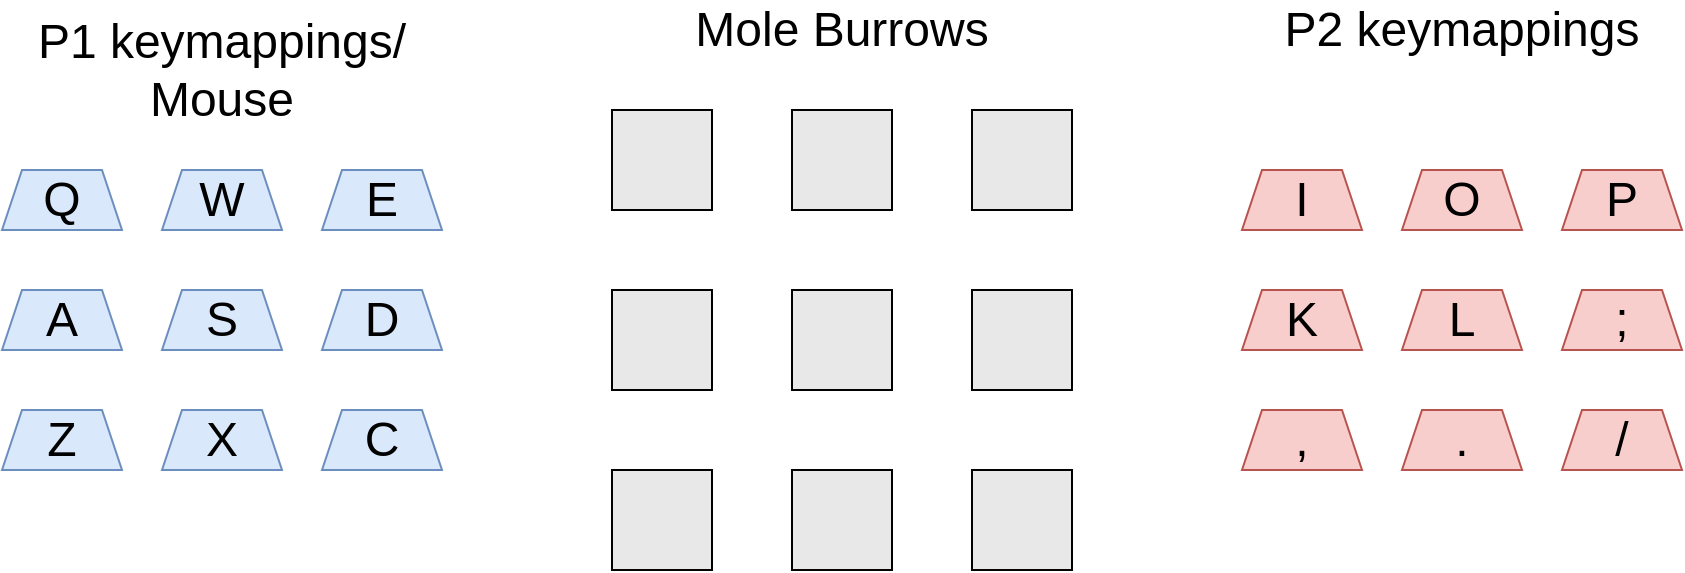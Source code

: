 <mxfile version="15.2.7" type="device" pages="2"><diagram id="t-dz2-RsXjHZioKo3Tu0" name="Page-1"><mxGraphModel dx="1422" dy="843" grid="1" gridSize="10" guides="1" tooltips="1" connect="1" arrows="1" fold="1" page="1" pageScale="1" pageWidth="1600" pageHeight="900" math="0" shadow="0"><root><mxCell id="0"/><mxCell id="1" parent="0"/><mxCell id="nl7C9BGrjHUcrX5VgloZ-1" value="" style="whiteSpace=wrap;html=1;aspect=fixed;fillColor=#E8E8E8;" parent="1" vertex="1"><mxGeometry x="605" y="280" width="50" height="50" as="geometry"/></mxCell><mxCell id="nl7C9BGrjHUcrX5VgloZ-10" value="Q" style="shape=trapezoid;perimeter=trapezoidPerimeter;whiteSpace=wrap;html=1;fixedSize=1;fillColor=#dae8fc;fontSize=24;strokeColor=#6c8ebf;size=10;" parent="1" vertex="1"><mxGeometry x="300" y="310" width="60" height="30" as="geometry"/></mxCell><mxCell id="nl7C9BGrjHUcrX5VgloZ-28" value="Mole Burrows" style="text;html=1;strokeColor=none;fillColor=none;align=center;verticalAlign=middle;whiteSpace=wrap;rounded=0;fontSize=24;fontColor=#000000;" parent="1" vertex="1"><mxGeometry x="625" y="230" width="190" height="20" as="geometry"/></mxCell><mxCell id="nl7C9BGrjHUcrX5VgloZ-30" value="P1 keymappings/&lt;br&gt;Mouse" style="text;html=1;strokeColor=none;fillColor=none;align=center;verticalAlign=middle;whiteSpace=wrap;rounded=0;fontSize=24;fontColor=#000000;" parent="1" vertex="1"><mxGeometry x="310" y="250" width="200" height="20" as="geometry"/></mxCell><mxCell id="nl7C9BGrjHUcrX5VgloZ-31" value="P2 keymappings" style="text;html=1;strokeColor=none;fillColor=none;align=center;verticalAlign=middle;whiteSpace=wrap;rounded=0;fontSize=24;fontColor=#000000;" parent="1" vertex="1"><mxGeometry x="930" y="230" width="200" height="20" as="geometry"/></mxCell><mxCell id="nl7C9BGrjHUcrX5VgloZ-32" value="W" style="shape=trapezoid;perimeter=trapezoidPerimeter;whiteSpace=wrap;html=1;fixedSize=1;fillColor=#dae8fc;fontSize=24;strokeColor=#6c8ebf;size=10;" parent="1" vertex="1"><mxGeometry x="380" y="310" width="60" height="30" as="geometry"/></mxCell><mxCell id="nl7C9BGrjHUcrX5VgloZ-33" value="E" style="shape=trapezoid;perimeter=trapezoidPerimeter;whiteSpace=wrap;html=1;fixedSize=1;fillColor=#dae8fc;fontSize=24;strokeColor=#6c8ebf;size=10;" parent="1" vertex="1"><mxGeometry x="460" y="310" width="60" height="30" as="geometry"/></mxCell><mxCell id="nl7C9BGrjHUcrX5VgloZ-34" value="A" style="shape=trapezoid;perimeter=trapezoidPerimeter;whiteSpace=wrap;html=1;fixedSize=1;fillColor=#dae8fc;fontSize=24;strokeColor=#6c8ebf;size=10;" parent="1" vertex="1"><mxGeometry x="300" y="370" width="60" height="30" as="geometry"/></mxCell><mxCell id="nl7C9BGrjHUcrX5VgloZ-35" value="S" style="shape=trapezoid;perimeter=trapezoidPerimeter;whiteSpace=wrap;html=1;fixedSize=1;fillColor=#dae8fc;fontSize=24;strokeColor=#6c8ebf;size=10;" parent="1" vertex="1"><mxGeometry x="380" y="370" width="60" height="30" as="geometry"/></mxCell><mxCell id="nl7C9BGrjHUcrX5VgloZ-36" value="D" style="shape=trapezoid;perimeter=trapezoidPerimeter;whiteSpace=wrap;html=1;fixedSize=1;fillColor=#dae8fc;fontSize=24;strokeColor=#6c8ebf;size=10;" parent="1" vertex="1"><mxGeometry x="460" y="370" width="60" height="30" as="geometry"/></mxCell><mxCell id="nl7C9BGrjHUcrX5VgloZ-37" value="Z" style="shape=trapezoid;perimeter=trapezoidPerimeter;whiteSpace=wrap;html=1;fixedSize=1;fillColor=#dae8fc;fontSize=24;strokeColor=#6c8ebf;size=10;" parent="1" vertex="1"><mxGeometry x="300" y="430" width="60" height="30" as="geometry"/></mxCell><mxCell id="nl7C9BGrjHUcrX5VgloZ-38" value="X" style="shape=trapezoid;perimeter=trapezoidPerimeter;whiteSpace=wrap;html=1;fixedSize=1;fillColor=#dae8fc;fontSize=24;strokeColor=#6c8ebf;size=10;" parent="1" vertex="1"><mxGeometry x="380" y="430" width="60" height="30" as="geometry"/></mxCell><mxCell id="nl7C9BGrjHUcrX5VgloZ-39" value="C" style="shape=trapezoid;perimeter=trapezoidPerimeter;whiteSpace=wrap;html=1;fixedSize=1;fillColor=#dae8fc;fontSize=24;strokeColor=#6c8ebf;size=10;" parent="1" vertex="1"><mxGeometry x="460" y="430" width="60" height="30" as="geometry"/></mxCell><mxCell id="nl7C9BGrjHUcrX5VgloZ-40" value="I" style="shape=trapezoid;perimeter=trapezoidPerimeter;whiteSpace=wrap;html=1;fixedSize=1;fillColor=#f8cecc;fontSize=24;strokeColor=#b85450;size=10;" parent="1" vertex="1"><mxGeometry x="920" y="310" width="60" height="30" as="geometry"/></mxCell><mxCell id="nl7C9BGrjHUcrX5VgloZ-41" value="O" style="shape=trapezoid;perimeter=trapezoidPerimeter;whiteSpace=wrap;html=1;fixedSize=1;fillColor=#f8cecc;fontSize=24;strokeColor=#b85450;size=10;" parent="1" vertex="1"><mxGeometry x="1000" y="310" width="60" height="30" as="geometry"/></mxCell><mxCell id="nl7C9BGrjHUcrX5VgloZ-42" value="P" style="shape=trapezoid;perimeter=trapezoidPerimeter;whiteSpace=wrap;html=1;fixedSize=1;fillColor=#f8cecc;fontSize=24;strokeColor=#b85450;size=10;" parent="1" vertex="1"><mxGeometry x="1080" y="310" width="60" height="30" as="geometry"/></mxCell><mxCell id="nl7C9BGrjHUcrX5VgloZ-43" value="K" style="shape=trapezoid;perimeter=trapezoidPerimeter;whiteSpace=wrap;html=1;fixedSize=1;fillColor=#f8cecc;fontSize=24;strokeColor=#b85450;size=10;" parent="1" vertex="1"><mxGeometry x="920" y="370" width="60" height="30" as="geometry"/></mxCell><mxCell id="nl7C9BGrjHUcrX5VgloZ-44" value="L" style="shape=trapezoid;perimeter=trapezoidPerimeter;whiteSpace=wrap;html=1;fixedSize=1;fillColor=#f8cecc;fontSize=24;strokeColor=#b85450;size=10;" parent="1" vertex="1"><mxGeometry x="1000" y="370" width="60" height="30" as="geometry"/></mxCell><mxCell id="nl7C9BGrjHUcrX5VgloZ-45" value=";" style="shape=trapezoid;perimeter=trapezoidPerimeter;whiteSpace=wrap;html=1;fixedSize=1;fillColor=#f8cecc;fontSize=24;strokeColor=#b85450;size=10;" parent="1" vertex="1"><mxGeometry x="1080" y="370" width="60" height="30" as="geometry"/></mxCell><mxCell id="nl7C9BGrjHUcrX5VgloZ-46" value="," style="shape=trapezoid;perimeter=trapezoidPerimeter;whiteSpace=wrap;html=1;fixedSize=1;fillColor=#f8cecc;fontSize=24;strokeColor=#b85450;size=10;" parent="1" vertex="1"><mxGeometry x="920" y="430" width="60" height="30" as="geometry"/></mxCell><mxCell id="nl7C9BGrjHUcrX5VgloZ-47" value="." style="shape=trapezoid;perimeter=trapezoidPerimeter;whiteSpace=wrap;html=1;fixedSize=1;fillColor=#f8cecc;fontSize=24;strokeColor=#b85450;size=10;" parent="1" vertex="1"><mxGeometry x="1000" y="430" width="60" height="30" as="geometry"/></mxCell><mxCell id="nl7C9BGrjHUcrX5VgloZ-48" value="/" style="shape=trapezoid;perimeter=trapezoidPerimeter;whiteSpace=wrap;html=1;fixedSize=1;fillColor=#f8cecc;fontSize=24;strokeColor=#b85450;size=10;" parent="1" vertex="1"><mxGeometry x="1080" y="430" width="60" height="30" as="geometry"/></mxCell><mxCell id="nl7C9BGrjHUcrX5VgloZ-49" value="" style="whiteSpace=wrap;html=1;aspect=fixed;fillColor=#E8E8E8;" parent="1" vertex="1"><mxGeometry x="695" y="280" width="50" height="50" as="geometry"/></mxCell><mxCell id="nl7C9BGrjHUcrX5VgloZ-50" value="" style="whiteSpace=wrap;html=1;aspect=fixed;fillColor=#E8E8E8;" parent="1" vertex="1"><mxGeometry x="785" y="280" width="50" height="50" as="geometry"/></mxCell><mxCell id="nl7C9BGrjHUcrX5VgloZ-51" value="" style="whiteSpace=wrap;html=1;aspect=fixed;fillColor=#E8E8E8;" parent="1" vertex="1"><mxGeometry x="605" y="370" width="50" height="50" as="geometry"/></mxCell><mxCell id="nl7C9BGrjHUcrX5VgloZ-52" value="" style="whiteSpace=wrap;html=1;aspect=fixed;fillColor=#E8E8E8;" parent="1" vertex="1"><mxGeometry x="695" y="370" width="50" height="50" as="geometry"/></mxCell><mxCell id="nl7C9BGrjHUcrX5VgloZ-53" value="" style="whiteSpace=wrap;html=1;aspect=fixed;fillColor=#E8E8E8;" parent="1" vertex="1"><mxGeometry x="785" y="370" width="50" height="50" as="geometry"/></mxCell><mxCell id="nl7C9BGrjHUcrX5VgloZ-54" value="" style="whiteSpace=wrap;html=1;aspect=fixed;fillColor=#E8E8E8;" parent="1" vertex="1"><mxGeometry x="605" y="460" width="50" height="50" as="geometry"/></mxCell><mxCell id="nl7C9BGrjHUcrX5VgloZ-55" value="" style="whiteSpace=wrap;html=1;aspect=fixed;fillColor=#E8E8E8;" parent="1" vertex="1"><mxGeometry x="695" y="460" width="50" height="50" as="geometry"/></mxCell><mxCell id="nl7C9BGrjHUcrX5VgloZ-56" value="" style="whiteSpace=wrap;html=1;aspect=fixed;fillColor=#E8E8E8;" parent="1" vertex="1"><mxGeometry x="785" y="460" width="50" height="50" as="geometry"/></mxCell></root></mxGraphModel></diagram><diagram id="wy7Q6dBPf_iqeUtaZXoM" name="Page-2"><mxGraphModel dx="1422" dy="843" grid="1" gridSize="10" guides="1" tooltips="1" connect="1" arrows="1" fold="1" page="1" pageScale="1" pageWidth="1600" pageHeight="900" math="0" shadow="0"><root><mxCell id="L0XojlSIGTZ5F4eJtAmD-0"/><mxCell id="L0XojlSIGTZ5F4eJtAmD-1" parent="L0XojlSIGTZ5F4eJtAmD-0"/><mxCell id="pV872IDvG78U0qi0PIUI-0" value="" style="whiteSpace=wrap;html=1;aspect=fixed;fillColor=#E8E8E8;fontFamily=VT323;fontSource=https%3A%2F%2Ffonts.googleapis.com%2Fcss%3Ffamily%3DVT323;" parent="L0XojlSIGTZ5F4eJtAmD-1" vertex="1"><mxGeometry x="510" y="190" width="100" height="100" as="geometry"/></mxCell><mxCell id="pV872IDvG78U0qi0PIUI-1" value="Q" style="shape=trapezoid;perimeter=trapezoidPerimeter;whiteSpace=wrap;html=1;fixedSize=1;fillColor=#dae8fc;fontSize=24;strokeColor=#6c8ebf;size=10;fontFamily=VT323;fontSource=https%3A%2F%2Ffonts.googleapis.com%2Fcss%3Ffamily%3DVT323;" parent="L0XojlSIGTZ5F4eJtAmD-1" vertex="1"><mxGeometry x="240" y="360" width="60" height="30" as="geometry"/></mxCell><mxCell id="pV872IDvG78U0qi0PIUI-2" value="Mole Burrows" style="text;html=1;strokeColor=none;fillColor=none;align=center;verticalAlign=middle;whiteSpace=wrap;rounded=0;fontSize=24;fontColor=#000000;fontFamily=VT323;fontSource=https%3A%2F%2Ffonts.googleapis.com%2Fcss%3Ffamily%3DVT323;" parent="L0XojlSIGTZ5F4eJtAmD-1" vertex="1"><mxGeometry x="605" y="140" width="190" height="20" as="geometry"/></mxCell><mxCell id="pV872IDvG78U0qi0PIUI-3" value="P1 keymappings/&lt;br&gt;Mouse" style="text;html=1;strokeColor=none;fillColor=none;align=center;verticalAlign=middle;whiteSpace=wrap;rounded=0;fontSize=24;fontColor=#000000;fontFamily=VT323;fontSource=https%3A%2F%2Ffonts.googleapis.com%2Fcss%3Ffamily%3DVT323;" parent="L0XojlSIGTZ5F4eJtAmD-1" vertex="1"><mxGeometry x="240" y="290" width="200" height="20" as="geometry"/></mxCell><mxCell id="pV872IDvG78U0qi0PIUI-4" value="P2 keymappings" style="text;html=1;strokeColor=none;fillColor=none;align=center;verticalAlign=middle;whiteSpace=wrap;rounded=0;fontSize=24;fontColor=#000000;fontFamily=VT323;fontSource=https%3A%2F%2Ffonts.googleapis.com%2Fcss%3Ffamily%3DVT323;" parent="L0XojlSIGTZ5F4eJtAmD-1" vertex="1"><mxGeometry x="960" y="280" width="200" height="20" as="geometry"/></mxCell><mxCell id="pV872IDvG78U0qi0PIUI-5" value="W" style="shape=trapezoid;perimeter=trapezoidPerimeter;whiteSpace=wrap;html=1;fixedSize=1;fillColor=#dae8fc;fontSize=24;strokeColor=#6c8ebf;size=10;fontFamily=VT323;fontSource=https%3A%2F%2Ffonts.googleapis.com%2Fcss%3Ffamily%3DVT323;" parent="L0XojlSIGTZ5F4eJtAmD-1" vertex="1"><mxGeometry x="640" y="300" width="60" height="30" as="geometry"/></mxCell><mxCell id="pV872IDvG78U0qi0PIUI-6" value="E" style="shape=trapezoid;perimeter=trapezoidPerimeter;whiteSpace=wrap;html=1;fixedSize=1;fillColor=#dae8fc;fontSize=24;strokeColor=#6c8ebf;size=10;fontFamily=VT323;fontSource=https%3A%2F%2Ffonts.googleapis.com%2Fcss%3Ffamily%3DVT323;" parent="L0XojlSIGTZ5F4eJtAmD-1" vertex="1"><mxGeometry x="380" y="360" width="60" height="30" as="geometry"/></mxCell><mxCell id="pV872IDvG78U0qi0PIUI-7" value="A" style="shape=trapezoid;perimeter=trapezoidPerimeter;whiteSpace=wrap;html=1;fixedSize=1;fillColor=#dae8fc;fontSize=24;strokeColor=#6c8ebf;size=10;fontFamily=VT323;fontSource=https%3A%2F%2Ffonts.googleapis.com%2Fcss%3Ffamily%3DVT323;" parent="L0XojlSIGTZ5F4eJtAmD-1" vertex="1"><mxGeometry x="240" y="420" width="60" height="30" as="geometry"/></mxCell><mxCell id="pV872IDvG78U0qi0PIUI-8" value="S" style="shape=trapezoid;perimeter=trapezoidPerimeter;whiteSpace=wrap;html=1;fixedSize=1;fillColor=#dae8fc;fontSize=24;strokeColor=#6c8ebf;size=10;fontFamily=VT323;fontSource=https%3A%2F%2Ffonts.googleapis.com%2Fcss%3Ffamily%3DVT323;" parent="L0XojlSIGTZ5F4eJtAmD-1" vertex="1"><mxGeometry x="310" y="420" width="60" height="30" as="geometry"/></mxCell><mxCell id="pV872IDvG78U0qi0PIUI-9" value="D" style="shape=trapezoid;perimeter=trapezoidPerimeter;whiteSpace=wrap;html=1;fixedSize=1;fillColor=#dae8fc;fontSize=24;strokeColor=#6c8ebf;size=10;fontFamily=VT323;fontSource=https%3A%2F%2Ffonts.googleapis.com%2Fcss%3Ffamily%3DVT323;" parent="L0XojlSIGTZ5F4eJtAmD-1" vertex="1"><mxGeometry x="380" y="420" width="60" height="30" as="geometry"/></mxCell><mxCell id="pV872IDvG78U0qi0PIUI-10" value="Z" style="shape=trapezoid;perimeter=trapezoidPerimeter;whiteSpace=wrap;html=1;fixedSize=1;fillColor=#dae8fc;fontSize=24;strokeColor=#6c8ebf;size=10;fontFamily=VT323;fontSource=https%3A%2F%2Ffonts.googleapis.com%2Fcss%3Ffamily%3DVT323;" parent="L0XojlSIGTZ5F4eJtAmD-1" vertex="1"><mxGeometry x="240" y="480" width="60" height="30" as="geometry"/></mxCell><mxCell id="pV872IDvG78U0qi0PIUI-11" value="X" style="shape=trapezoid;perimeter=trapezoidPerimeter;whiteSpace=wrap;html=1;fixedSize=1;fillColor=#dae8fc;fontSize=24;strokeColor=#6c8ebf;size=10;fontFamily=VT323;fontSource=https%3A%2F%2Ffonts.googleapis.com%2Fcss%3Ffamily%3DVT323;" parent="L0XojlSIGTZ5F4eJtAmD-1" vertex="1"><mxGeometry x="310" y="480" width="60" height="30" as="geometry"/></mxCell><mxCell id="pV872IDvG78U0qi0PIUI-12" value="C" style="shape=trapezoid;perimeter=trapezoidPerimeter;whiteSpace=wrap;html=1;fixedSize=1;fillColor=#dae8fc;fontSize=24;strokeColor=#6c8ebf;size=10;fontFamily=VT323;fontSource=https%3A%2F%2Ffonts.googleapis.com%2Fcss%3Ffamily%3DVT323;" parent="L0XojlSIGTZ5F4eJtAmD-1" vertex="1"><mxGeometry x="380" y="480" width="60" height="30" as="geometry"/></mxCell><mxCell id="pV872IDvG78U0qi0PIUI-13" value="P" style="shape=trapezoid;perimeter=trapezoidPerimeter;whiteSpace=wrap;html=1;fixedSize=1;fillColor=#f8cecc;fontSize=24;strokeColor=#b85450;size=10;fontFamily=VT323;fontSource=https%3A%2F%2Ffonts.googleapis.com%2Fcss%3Ffamily%3DVT323;" parent="L0XojlSIGTZ5F4eJtAmD-1" vertex="1"><mxGeometry x="960" y="360" width="60" height="30" as="geometry"/></mxCell><mxCell id="pV872IDvG78U0qi0PIUI-14" value="[" style="shape=trapezoid;perimeter=trapezoidPerimeter;whiteSpace=wrap;html=1;fixedSize=1;fillColor=#f8cecc;fontSize=24;strokeColor=#b85450;size=10;fontFamily=VT323;fontSource=https%3A%2F%2Ffonts.googleapis.com%2Fcss%3Ffamily%3DVT323;" parent="L0XojlSIGTZ5F4eJtAmD-1" vertex="1"><mxGeometry x="1030" y="360" width="60" height="30" as="geometry"/></mxCell><mxCell id="pV872IDvG78U0qi0PIUI-15" value="]" style="shape=trapezoid;perimeter=trapezoidPerimeter;whiteSpace=wrap;html=1;fixedSize=1;fillColor=#f8cecc;fontSize=24;strokeColor=#b85450;size=10;fontFamily=VT323;fontSource=https%3A%2F%2Ffonts.googleapis.com%2Fcss%3Ffamily%3DVT323;" parent="L0XojlSIGTZ5F4eJtAmD-1" vertex="1"><mxGeometry x="1100" y="360" width="60" height="30" as="geometry"/></mxCell><mxCell id="pV872IDvG78U0qi0PIUI-16" value="L" style="shape=trapezoid;perimeter=trapezoidPerimeter;whiteSpace=wrap;html=1;fixedSize=1;fillColor=#f8cecc;fontSize=24;strokeColor=#b85450;size=10;fontFamily=VT323;fontSource=https%3A%2F%2Ffonts.googleapis.com%2Fcss%3Ffamily%3DVT323;" parent="L0XojlSIGTZ5F4eJtAmD-1" vertex="1"><mxGeometry x="960" y="420" width="60" height="30" as="geometry"/></mxCell><mxCell id="pV872IDvG78U0qi0PIUI-17" value=";" style="shape=trapezoid;perimeter=trapezoidPerimeter;whiteSpace=wrap;html=1;fixedSize=1;fillColor=#f8cecc;fontSize=24;strokeColor=#b85450;size=10;fontFamily=VT323;fontSource=https%3A%2F%2Ffonts.googleapis.com%2Fcss%3Ffamily%3DVT323;" parent="L0XojlSIGTZ5F4eJtAmD-1" vertex="1"><mxGeometry x="1030" y="420" width="60" height="30" as="geometry"/></mxCell><mxCell id="pV872IDvG78U0qi0PIUI-18" value="'" style="shape=trapezoid;perimeter=trapezoidPerimeter;whiteSpace=wrap;html=1;fixedSize=1;fillColor=#f8cecc;fontSize=24;strokeColor=#b85450;size=10;fontFamily=VT323;fontSource=https%3A%2F%2Ffonts.googleapis.com%2Fcss%3Ffamily%3DVT323;" parent="L0XojlSIGTZ5F4eJtAmD-1" vertex="1"><mxGeometry x="1100" y="420" width="60" height="30" as="geometry"/></mxCell><mxCell id="pV872IDvG78U0qi0PIUI-19" value="," style="shape=trapezoid;perimeter=trapezoidPerimeter;whiteSpace=wrap;html=1;fixedSize=1;fillColor=#f8cecc;fontSize=24;strokeColor=#b85450;size=10;fontFamily=VT323;fontSource=https%3A%2F%2Ffonts.googleapis.com%2Fcss%3Ffamily%3DVT323;" parent="L0XojlSIGTZ5F4eJtAmD-1" vertex="1"><mxGeometry x="960" y="480" width="60" height="30" as="geometry"/></mxCell><mxCell id="pV872IDvG78U0qi0PIUI-20" value="." style="shape=trapezoid;perimeter=trapezoidPerimeter;whiteSpace=wrap;html=1;fixedSize=1;fillColor=#f8cecc;fontSize=24;strokeColor=#b85450;size=10;fontFamily=VT323;fontSource=https%3A%2F%2Ffonts.googleapis.com%2Fcss%3Ffamily%3DVT323;" parent="L0XojlSIGTZ5F4eJtAmD-1" vertex="1"><mxGeometry x="1030" y="480" width="60" height="30" as="geometry"/></mxCell><mxCell id="pV872IDvG78U0qi0PIUI-21" value="/" style="shape=trapezoid;perimeter=trapezoidPerimeter;whiteSpace=wrap;html=1;fixedSize=1;fillColor=#f8cecc;fontSize=24;strokeColor=#b85450;size=10;fontFamily=VT323;fontSource=https%3A%2F%2Ffonts.googleapis.com%2Fcss%3Ffamily%3DVT323;" parent="L0XojlSIGTZ5F4eJtAmD-1" vertex="1"><mxGeometry x="1100" y="480" width="60" height="30" as="geometry"/></mxCell><mxCell id="pV872IDvG78U0qi0PIUI-31" value="Q" style="shape=trapezoid;perimeter=trapezoidPerimeter;whiteSpace=wrap;html=1;fixedSize=1;fillColor=#dae8fc;fontSize=24;strokeColor=#6c8ebf;size=10;fontFamily=VT323;fontSource=https%3A%2F%2Ffonts.googleapis.com%2Fcss%3Ffamily%3DVT323;" parent="L0XojlSIGTZ5F4eJtAmD-1" vertex="1"><mxGeometry x="500" y="300" width="60" height="30" as="geometry"/></mxCell><mxCell id="pV872IDvG78U0qi0PIUI-32" value="P" style="shape=trapezoid;perimeter=trapezoidPerimeter;whiteSpace=wrap;html=1;fixedSize=1;fillColor=#f8cecc;fontSize=24;strokeColor=#b85450;size=10;fontFamily=VT323;fontSource=https%3A%2F%2Ffonts.googleapis.com%2Fcss%3Ffamily%3DVT323;" parent="L0XojlSIGTZ5F4eJtAmD-1" vertex="1"><mxGeometry x="560" y="300" width="60" height="30" as="geometry"/></mxCell><mxCell id="pV872IDvG78U0qi0PIUI-33" value="" style="whiteSpace=wrap;html=1;aspect=fixed;fillColor=#E8E8E8;fontFamily=VT323;fontSource=https%3A%2F%2Ffonts.googleapis.com%2Fcss%3Ffamily%3DVT323;" parent="L0XojlSIGTZ5F4eJtAmD-1" vertex="1"><mxGeometry x="650" y="190" width="100" height="100" as="geometry"/></mxCell><mxCell id="pV872IDvG78U0qi0PIUI-34" value="[" style="shape=trapezoid;perimeter=trapezoidPerimeter;whiteSpace=wrap;html=1;fixedSize=1;fillColor=#f8cecc;fontSize=24;strokeColor=#b85450;size=10;fontFamily=VT323;fontSource=https%3A%2F%2Ffonts.googleapis.com%2Fcss%3Ffamily%3DVT323;" parent="L0XojlSIGTZ5F4eJtAmD-1" vertex="1"><mxGeometry x="700" y="300" width="60" height="30" as="geometry"/></mxCell><mxCell id="pV872IDvG78U0qi0PIUI-35" value="W" style="shape=trapezoid;perimeter=trapezoidPerimeter;whiteSpace=wrap;html=1;fixedSize=1;fillColor=#dae8fc;fontSize=24;strokeColor=#6c8ebf;size=10;fontFamily=VT323;fontSource=https%3A%2F%2Ffonts.googleapis.com%2Fcss%3Ffamily%3DVT323;" parent="L0XojlSIGTZ5F4eJtAmD-1" vertex="1"><mxGeometry x="310" y="360" width="60" height="30" as="geometry"/></mxCell><mxCell id="pV872IDvG78U0qi0PIUI-36" value="" style="whiteSpace=wrap;html=1;aspect=fixed;fillColor=#E8E8E8;fontFamily=VT323;fontSource=https%3A%2F%2Ffonts.googleapis.com%2Fcss%3Ffamily%3DVT323;" parent="L0XojlSIGTZ5F4eJtAmD-1" vertex="1"><mxGeometry x="790" y="190" width="100" height="100" as="geometry"/></mxCell><mxCell id="pV872IDvG78U0qi0PIUI-37" value="E" style="shape=trapezoid;perimeter=trapezoidPerimeter;whiteSpace=wrap;html=1;fixedSize=1;fillColor=#dae8fc;fontSize=24;strokeColor=#6c8ebf;size=10;fontFamily=VT323;fontSource=https%3A%2F%2Ffonts.googleapis.com%2Fcss%3Ffamily%3DVT323;" parent="L0XojlSIGTZ5F4eJtAmD-1" vertex="1"><mxGeometry x="780" y="300" width="60" height="30" as="geometry"/></mxCell><mxCell id="pV872IDvG78U0qi0PIUI-38" value="]" style="shape=trapezoid;perimeter=trapezoidPerimeter;whiteSpace=wrap;html=1;fixedSize=1;fillColor=#f8cecc;fontSize=24;strokeColor=#b85450;size=10;fontFamily=VT323;fontSource=https%3A%2F%2Ffonts.googleapis.com%2Fcss%3Ffamily%3DVT323;" parent="L0XojlSIGTZ5F4eJtAmD-1" vertex="1"><mxGeometry x="840" y="300" width="60" height="30" as="geometry"/></mxCell><mxCell id="pV872IDvG78U0qi0PIUI-39" value="" style="whiteSpace=wrap;html=1;aspect=fixed;fillColor=#E8E8E8;fontFamily=VT323;fontSource=https%3A%2F%2Ffonts.googleapis.com%2Fcss%3Ffamily%3DVT323;" parent="L0XojlSIGTZ5F4eJtAmD-1" vertex="1"><mxGeometry x="510" y="360" width="100" height="100" as="geometry"/></mxCell><mxCell id="pV872IDvG78U0qi0PIUI-40" value="" style="whiteSpace=wrap;html=1;aspect=fixed;fillColor=#E8E8E8;fontFamily=VT323;fontSource=https%3A%2F%2Ffonts.googleapis.com%2Fcss%3Ffamily%3DVT323;" parent="L0XojlSIGTZ5F4eJtAmD-1" vertex="1"><mxGeometry x="650" y="360" width="100" height="100" as="geometry"/></mxCell><mxCell id="pV872IDvG78U0qi0PIUI-41" value="" style="whiteSpace=wrap;html=1;aspect=fixed;fillColor=#E8E8E8;fontFamily=VT323;fontSource=https%3A%2F%2Ffonts.googleapis.com%2Fcss%3Ffamily%3DVT323;" parent="L0XojlSIGTZ5F4eJtAmD-1" vertex="1"><mxGeometry x="790" y="360" width="100" height="100" as="geometry"/></mxCell><mxCell id="pV872IDvG78U0qi0PIUI-42" value="A" style="shape=trapezoid;perimeter=trapezoidPerimeter;whiteSpace=wrap;html=1;fixedSize=1;fillColor=#dae8fc;fontSize=24;strokeColor=#6c8ebf;size=10;fontFamily=VT323;fontSource=https%3A%2F%2Ffonts.googleapis.com%2Fcss%3Ffamily%3DVT323;" parent="L0XojlSIGTZ5F4eJtAmD-1" vertex="1"><mxGeometry x="500" y="470" width="60" height="30" as="geometry"/></mxCell><mxCell id="pV872IDvG78U0qi0PIUI-43" value="L" style="shape=trapezoid;perimeter=trapezoidPerimeter;whiteSpace=wrap;html=1;fixedSize=1;fillColor=#f8cecc;fontSize=24;strokeColor=#b85450;size=10;fontFamily=VT323;fontSource=https%3A%2F%2Ffonts.googleapis.com%2Fcss%3Ffamily%3DVT323;" parent="L0XojlSIGTZ5F4eJtAmD-1" vertex="1"><mxGeometry x="560" y="470" width="60" height="30" as="geometry"/></mxCell><mxCell id="pV872IDvG78U0qi0PIUI-44" value="S" style="shape=trapezoid;perimeter=trapezoidPerimeter;whiteSpace=wrap;html=1;fixedSize=1;fillColor=#dae8fc;fontSize=24;strokeColor=#6c8ebf;size=10;fontFamily=VT323;fontSource=https%3A%2F%2Ffonts.googleapis.com%2Fcss%3Ffamily%3DVT323;" parent="L0XojlSIGTZ5F4eJtAmD-1" vertex="1"><mxGeometry x="640" y="470" width="60" height="30" as="geometry"/></mxCell><mxCell id="pV872IDvG78U0qi0PIUI-46" value=";" style="shape=trapezoid;perimeter=trapezoidPerimeter;whiteSpace=wrap;html=1;fixedSize=1;fillColor=#f8cecc;fontSize=24;strokeColor=#b85450;size=10;fontFamily=VT323;fontSource=https%3A%2F%2Ffonts.googleapis.com%2Fcss%3Ffamily%3DVT323;" parent="L0XojlSIGTZ5F4eJtAmD-1" vertex="1"><mxGeometry x="700" y="470" width="60" height="30" as="geometry"/></mxCell><mxCell id="pV872IDvG78U0qi0PIUI-47" value="D" style="shape=trapezoid;perimeter=trapezoidPerimeter;whiteSpace=wrap;html=1;fixedSize=1;fillColor=#dae8fc;fontSize=24;strokeColor=#6c8ebf;size=10;fontFamily=VT323;fontSource=https%3A%2F%2Ffonts.googleapis.com%2Fcss%3Ffamily%3DVT323;" parent="L0XojlSIGTZ5F4eJtAmD-1" vertex="1"><mxGeometry x="780" y="470" width="60" height="30" as="geometry"/></mxCell><mxCell id="pV872IDvG78U0qi0PIUI-48" value="'" style="shape=trapezoid;perimeter=trapezoidPerimeter;whiteSpace=wrap;html=1;fixedSize=1;fillColor=#f8cecc;fontSize=24;strokeColor=#b85450;size=10;fontFamily=VT323;fontSource=https%3A%2F%2Ffonts.googleapis.com%2Fcss%3Ffamily%3DVT323;" parent="L0XojlSIGTZ5F4eJtAmD-1" vertex="1"><mxGeometry x="840" y="470" width="60" height="30" as="geometry"/></mxCell><mxCell id="pV872IDvG78U0qi0PIUI-49" value="" style="whiteSpace=wrap;html=1;aspect=fixed;fillColor=#E8E8E8;fontFamily=VT323;fontSource=https%3A%2F%2Ffonts.googleapis.com%2Fcss%3Ffamily%3DVT323;" parent="L0XojlSIGTZ5F4eJtAmD-1" vertex="1"><mxGeometry x="510" y="530" width="100" height="100" as="geometry"/></mxCell><mxCell id="pV872IDvG78U0qi0PIUI-50" value="" style="whiteSpace=wrap;html=1;aspect=fixed;fillColor=#E8E8E8;fontFamily=VT323;fontSource=https%3A%2F%2Ffonts.googleapis.com%2Fcss%3Ffamily%3DVT323;" parent="L0XojlSIGTZ5F4eJtAmD-1" vertex="1"><mxGeometry x="650" y="530" width="100" height="100" as="geometry"/></mxCell><mxCell id="pV872IDvG78U0qi0PIUI-51" value="" style="whiteSpace=wrap;html=1;aspect=fixed;fillColor=#E8E8E8;fontFamily=VT323;fontSource=https%3A%2F%2Ffonts.googleapis.com%2Fcss%3Ffamily%3DVT323;" parent="L0XojlSIGTZ5F4eJtAmD-1" vertex="1"><mxGeometry x="790" y="530" width="100" height="100" as="geometry"/></mxCell><mxCell id="pV872IDvG78U0qi0PIUI-52" value="Z" style="shape=trapezoid;perimeter=trapezoidPerimeter;whiteSpace=wrap;html=1;fixedSize=1;fillColor=#dae8fc;fontSize=24;strokeColor=#6c8ebf;size=10;fontFamily=VT323;fontSource=https%3A%2F%2Ffonts.googleapis.com%2Fcss%3Ffamily%3DVT323;" parent="L0XojlSIGTZ5F4eJtAmD-1" vertex="1"><mxGeometry x="500" y="640" width="60" height="30" as="geometry"/></mxCell><mxCell id="pV872IDvG78U0qi0PIUI-53" value="," style="shape=trapezoid;perimeter=trapezoidPerimeter;whiteSpace=wrap;html=1;fixedSize=1;fillColor=#f8cecc;fontSize=24;strokeColor=#b85450;size=10;fontFamily=VT323;fontSource=https%3A%2F%2Ffonts.googleapis.com%2Fcss%3Ffamily%3DVT323;" parent="L0XojlSIGTZ5F4eJtAmD-1" vertex="1"><mxGeometry x="560" y="640" width="60" height="30" as="geometry"/></mxCell><mxCell id="pV872IDvG78U0qi0PIUI-54" value="X" style="shape=trapezoid;perimeter=trapezoidPerimeter;whiteSpace=wrap;html=1;fixedSize=1;fillColor=#dae8fc;fontSize=24;strokeColor=#6c8ebf;size=10;fontFamily=VT323;fontSource=https%3A%2F%2Ffonts.googleapis.com%2Fcss%3Ffamily%3DVT323;" parent="L0XojlSIGTZ5F4eJtAmD-1" vertex="1"><mxGeometry x="640" y="640" width="60" height="30" as="geometry"/></mxCell><mxCell id="pV872IDvG78U0qi0PIUI-55" value="." style="shape=trapezoid;perimeter=trapezoidPerimeter;whiteSpace=wrap;html=1;fixedSize=1;fillColor=#f8cecc;fontSize=24;strokeColor=#b85450;size=10;fontFamily=VT323;fontSource=https%3A%2F%2Ffonts.googleapis.com%2Fcss%3Ffamily%3DVT323;" parent="L0XojlSIGTZ5F4eJtAmD-1" vertex="1"><mxGeometry x="700" y="640" width="60" height="30" as="geometry"/></mxCell><mxCell id="pV872IDvG78U0qi0PIUI-56" value="C" style="shape=trapezoid;perimeter=trapezoidPerimeter;whiteSpace=wrap;html=1;fixedSize=1;fillColor=#dae8fc;fontSize=24;strokeColor=#6c8ebf;size=10;fontFamily=VT323;fontSource=https%3A%2F%2Ffonts.googleapis.com%2Fcss%3Ffamily%3DVT323;" parent="L0XojlSIGTZ5F4eJtAmD-1" vertex="1"><mxGeometry x="780" y="640" width="60" height="30" as="geometry"/></mxCell><mxCell id="pV872IDvG78U0qi0PIUI-57" value="/" style="shape=trapezoid;perimeter=trapezoidPerimeter;whiteSpace=wrap;html=1;fixedSize=1;fillColor=#f8cecc;fontSize=24;strokeColor=#b85450;size=10;fontFamily=VT323;fontSource=https%3A%2F%2Ffonts.googleapis.com%2Fcss%3Ffamily%3DVT323;" parent="L0XojlSIGTZ5F4eJtAmD-1" vertex="1"><mxGeometry x="850" y="640" width="60" height="30" as="geometry"/></mxCell></root></mxGraphModel></diagram></mxfile>